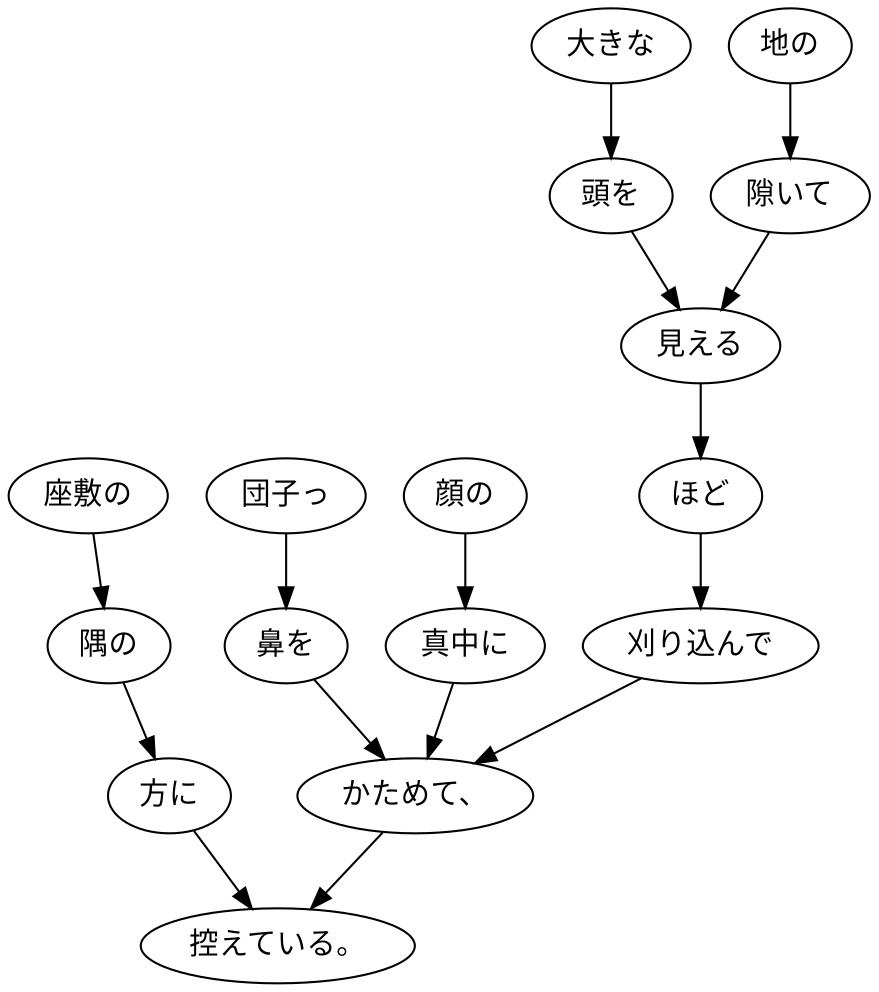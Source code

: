 digraph graph7169 {
	node0 [label="大きな"];
	node1 [label="頭を"];
	node2 [label="地の"];
	node3 [label="隙いて"];
	node4 [label="見える"];
	node5 [label="ほど"];
	node6 [label="刈り込んで"];
	node7 [label="団子っ"];
	node8 [label="鼻を"];
	node9 [label="顔の"];
	node10 [label="真中に"];
	node11 [label="かためて、"];
	node12 [label="座敷の"];
	node13 [label="隅の"];
	node14 [label="方に"];
	node15 [label="控えている。"];
	node0 -> node1;
	node1 -> node4;
	node2 -> node3;
	node3 -> node4;
	node4 -> node5;
	node5 -> node6;
	node6 -> node11;
	node7 -> node8;
	node8 -> node11;
	node9 -> node10;
	node10 -> node11;
	node11 -> node15;
	node12 -> node13;
	node13 -> node14;
	node14 -> node15;
}
